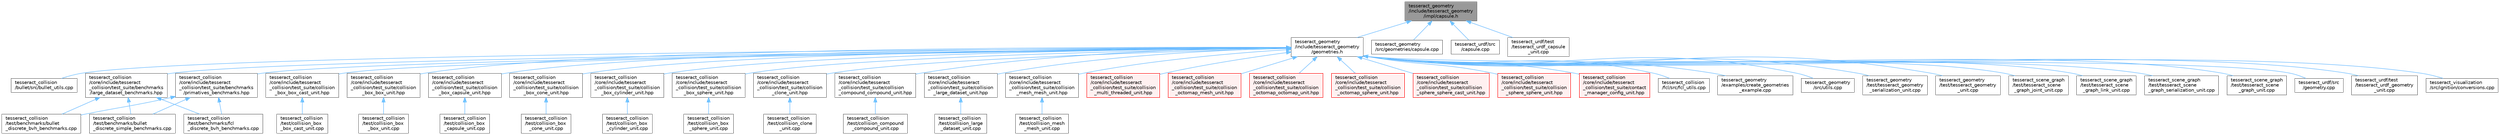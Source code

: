 digraph "tesseract_geometry/include/tesseract_geometry/impl/capsule.h"
{
 // LATEX_PDF_SIZE
  bgcolor="transparent";
  edge [fontname=Helvetica,fontsize=10,labelfontname=Helvetica,labelfontsize=10];
  node [fontname=Helvetica,fontsize=10,shape=box,height=0.2,width=0.4];
  Node1 [label="tesseract_geometry\l/include/tesseract_geometry\l/impl/capsule.h",height=0.2,width=0.4,color="gray40", fillcolor="grey60", style="filled", fontcolor="black",tooltip="Tesseract Capsule Geometry."];
  Node1 -> Node2 [dir="back",color="steelblue1",style="solid"];
  Node2 [label="tesseract_geometry\l/include/tesseract_geometry\l/geometries.h",height=0.2,width=0.4,color="grey40", fillcolor="white", style="filled",URL="$d4/ddb/geometries_8h.html",tooltip="Tesseract Geometries."];
  Node2 -> Node3 [dir="back",color="steelblue1",style="solid"];
  Node3 [label="tesseract_collision\l/bullet/src/bullet_utils.cpp",height=0.2,width=0.4,color="grey40", fillcolor="white", style="filled",URL="$d5/d06/bullet__utils_8cpp.html",tooltip="Tesseract ROS Bullet environment utility function."];
  Node2 -> Node4 [dir="back",color="steelblue1",style="solid"];
  Node4 [label="tesseract_collision\l/core/include/tesseract\l_collision/test_suite/benchmarks\l/large_dataset_benchmarks.hpp",height=0.2,width=0.4,color="grey40", fillcolor="white", style="filled",URL="$d6/dd9/large__dataset__benchmarks_8hpp.html",tooltip=" "];
  Node4 -> Node5 [dir="back",color="steelblue1",style="solid"];
  Node5 [label="tesseract_collision\l/test/benchmarks/bullet\l_discrete_bvh_benchmarks.cpp",height=0.2,width=0.4,color="grey40", fillcolor="white", style="filled",URL="$db/dd3/bullet__discrete__bvh__benchmarks_8cpp.html",tooltip=" "];
  Node4 -> Node6 [dir="back",color="steelblue1",style="solid"];
  Node6 [label="tesseract_collision\l/test/benchmarks/bullet\l_discrete_simple_benchmarks.cpp",height=0.2,width=0.4,color="grey40", fillcolor="white", style="filled",URL="$d8/dbc/bullet__discrete__simple__benchmarks_8cpp.html",tooltip=" "];
  Node4 -> Node7 [dir="back",color="steelblue1",style="solid"];
  Node7 [label="tesseract_collision\l/test/benchmarks/fcl\l_discrete_bvh_benchmarks.cpp",height=0.2,width=0.4,color="grey40", fillcolor="white", style="filled",URL="$db/d3e/fcl__discrete__bvh__benchmarks_8cpp.html",tooltip=" "];
  Node2 -> Node8 [dir="back",color="steelblue1",style="solid"];
  Node8 [label="tesseract_collision\l/core/include/tesseract\l_collision/test_suite/benchmarks\l/primatives_benchmarks.hpp",height=0.2,width=0.4,color="grey40", fillcolor="white", style="filled",URL="$d6/d70/primatives__benchmarks_8hpp.html",tooltip=" "];
  Node8 -> Node5 [dir="back",color="steelblue1",style="solid"];
  Node8 -> Node6 [dir="back",color="steelblue1",style="solid"];
  Node8 -> Node7 [dir="back",color="steelblue1",style="solid"];
  Node2 -> Node9 [dir="back",color="steelblue1",style="solid"];
  Node9 [label="tesseract_collision\l/core/include/tesseract\l_collision/test_suite/collision\l_box_box_cast_unit.hpp",height=0.2,width=0.4,color="grey40", fillcolor="white", style="filled",URL="$d3/d5d/collision__box__box__cast__unit_8hpp.html",tooltip=" "];
  Node9 -> Node10 [dir="back",color="steelblue1",style="solid"];
  Node10 [label="tesseract_collision\l/test/collision_box\l_box_cast_unit.cpp",height=0.2,width=0.4,color="grey40", fillcolor="white", style="filled",URL="$d3/d44/collision__box__box__cast__unit_8cpp.html",tooltip=" "];
  Node2 -> Node11 [dir="back",color="steelblue1",style="solid"];
  Node11 [label="tesseract_collision\l/core/include/tesseract\l_collision/test_suite/collision\l_box_box_unit.hpp",height=0.2,width=0.4,color="grey40", fillcolor="white", style="filled",URL="$d1/d83/collision__box__box__unit_8hpp.html",tooltip=" "];
  Node11 -> Node12 [dir="back",color="steelblue1",style="solid"];
  Node12 [label="tesseract_collision\l/test/collision_box\l_box_unit.cpp",height=0.2,width=0.4,color="grey40", fillcolor="white", style="filled",URL="$df/d8e/collision__box__box__unit_8cpp.html",tooltip=" "];
  Node2 -> Node13 [dir="back",color="steelblue1",style="solid"];
  Node13 [label="tesseract_collision\l/core/include/tesseract\l_collision/test_suite/collision\l_box_capsule_unit.hpp",height=0.2,width=0.4,color="grey40", fillcolor="white", style="filled",URL="$d2/dd3/collision__box__capsule__unit_8hpp.html",tooltip=" "];
  Node13 -> Node14 [dir="back",color="steelblue1",style="solid"];
  Node14 [label="tesseract_collision\l/test/collision_box\l_capsule_unit.cpp",height=0.2,width=0.4,color="grey40", fillcolor="white", style="filled",URL="$d1/d2d/collision__box__capsule__unit_8cpp.html",tooltip=" "];
  Node2 -> Node15 [dir="back",color="steelblue1",style="solid"];
  Node15 [label="tesseract_collision\l/core/include/tesseract\l_collision/test_suite/collision\l_box_cone_unit.hpp",height=0.2,width=0.4,color="grey40", fillcolor="white", style="filled",URL="$de/d86/collision__box__cone__unit_8hpp.html",tooltip=" "];
  Node15 -> Node16 [dir="back",color="steelblue1",style="solid"];
  Node16 [label="tesseract_collision\l/test/collision_box\l_cone_unit.cpp",height=0.2,width=0.4,color="grey40", fillcolor="white", style="filled",URL="$de/d30/collision__box__cone__unit_8cpp.html",tooltip=" "];
  Node2 -> Node17 [dir="back",color="steelblue1",style="solid"];
  Node17 [label="tesseract_collision\l/core/include/tesseract\l_collision/test_suite/collision\l_box_cylinder_unit.hpp",height=0.2,width=0.4,color="grey40", fillcolor="white", style="filled",URL="$d1/d1b/collision__box__cylinder__unit_8hpp.html",tooltip=" "];
  Node17 -> Node18 [dir="back",color="steelblue1",style="solid"];
  Node18 [label="tesseract_collision\l/test/collision_box\l_cylinder_unit.cpp",height=0.2,width=0.4,color="grey40", fillcolor="white", style="filled",URL="$d8/da5/collision__box__cylinder__unit_8cpp.html",tooltip=" "];
  Node2 -> Node19 [dir="back",color="steelblue1",style="solid"];
  Node19 [label="tesseract_collision\l/core/include/tesseract\l_collision/test_suite/collision\l_box_sphere_unit.hpp",height=0.2,width=0.4,color="grey40", fillcolor="white", style="filled",URL="$d8/dd9/collision__box__sphere__unit_8hpp.html",tooltip=" "];
  Node19 -> Node20 [dir="back",color="steelblue1",style="solid"];
  Node20 [label="tesseract_collision\l/test/collision_box\l_sphere_unit.cpp",height=0.2,width=0.4,color="grey40", fillcolor="white", style="filled",URL="$d0/dc5/collision__box__sphere__unit_8cpp.html",tooltip=" "];
  Node2 -> Node21 [dir="back",color="steelblue1",style="solid"];
  Node21 [label="tesseract_collision\l/core/include/tesseract\l_collision/test_suite/collision\l_clone_unit.hpp",height=0.2,width=0.4,color="grey40", fillcolor="white", style="filled",URL="$d6/d36/collision__clone__unit_8hpp.html",tooltip=" "];
  Node21 -> Node22 [dir="back",color="steelblue1",style="solid"];
  Node22 [label="tesseract_collision\l/test/collision_clone\l_unit.cpp",height=0.2,width=0.4,color="grey40", fillcolor="white", style="filled",URL="$d7/dd0/collision__clone__unit_8cpp.html",tooltip=" "];
  Node2 -> Node23 [dir="back",color="steelblue1",style="solid"];
  Node23 [label="tesseract_collision\l/core/include/tesseract\l_collision/test_suite/collision\l_compound_compound_unit.hpp",height=0.2,width=0.4,color="grey40", fillcolor="white", style="filled",URL="$dd/dfd/collision__compound__compound__unit_8hpp.html",tooltip=" "];
  Node23 -> Node24 [dir="back",color="steelblue1",style="solid"];
  Node24 [label="tesseract_collision\l/test/collision_compound\l_compound_unit.cpp",height=0.2,width=0.4,color="grey40", fillcolor="white", style="filled",URL="$df/d9f/collision__compound__compound__unit_8cpp.html",tooltip=" "];
  Node2 -> Node25 [dir="back",color="steelblue1",style="solid"];
  Node25 [label="tesseract_collision\l/core/include/tesseract\l_collision/test_suite/collision\l_large_dataset_unit.hpp",height=0.2,width=0.4,color="grey40", fillcolor="white", style="filled",URL="$d7/d23/collision__large__dataset__unit_8hpp.html",tooltip=" "];
  Node25 -> Node26 [dir="back",color="steelblue1",style="solid"];
  Node26 [label="tesseract_collision\l/test/collision_large\l_dataset_unit.cpp",height=0.2,width=0.4,color="grey40", fillcolor="white", style="filled",URL="$db/d91/collision__large__dataset__unit_8cpp.html",tooltip=" "];
  Node2 -> Node27 [dir="back",color="steelblue1",style="solid"];
  Node27 [label="tesseract_collision\l/core/include/tesseract\l_collision/test_suite/collision\l_mesh_mesh_unit.hpp",height=0.2,width=0.4,color="grey40", fillcolor="white", style="filled",URL="$da/dd9/collision__mesh__mesh__unit_8hpp.html",tooltip=" "];
  Node27 -> Node28 [dir="back",color="steelblue1",style="solid"];
  Node28 [label="tesseract_collision\l/test/collision_mesh\l_mesh_unit.cpp",height=0.2,width=0.4,color="grey40", fillcolor="white", style="filled",URL="$dc/da8/collision__mesh__mesh__unit_8cpp.html",tooltip=" "];
  Node2 -> Node29 [dir="back",color="steelblue1",style="solid"];
  Node29 [label="tesseract_collision\l/core/include/tesseract\l_collision/test_suite/collision\l_multi_threaded_unit.hpp",height=0.2,width=0.4,color="red", fillcolor="#FFF0F0", style="filled",URL="$de/d2c/collision__multi__threaded__unit_8hpp.html",tooltip=" "];
  Node2 -> Node31 [dir="back",color="steelblue1",style="solid"];
  Node31 [label="tesseract_collision\l/core/include/tesseract\l_collision/test_suite/collision\l_octomap_mesh_unit.hpp",height=0.2,width=0.4,color="red", fillcolor="#FFF0F0", style="filled",URL="$d9/d70/collision__octomap__mesh__unit_8hpp.html",tooltip=" "];
  Node2 -> Node33 [dir="back",color="steelblue1",style="solid"];
  Node33 [label="tesseract_collision\l/core/include/tesseract\l_collision/test_suite/collision\l_octomap_octomap_unit.hpp",height=0.2,width=0.4,color="red", fillcolor="#FFF0F0", style="filled",URL="$d7/d2c/collision__octomap__octomap__unit_8hpp.html",tooltip=" "];
  Node2 -> Node35 [dir="back",color="steelblue1",style="solid"];
  Node35 [label="tesseract_collision\l/core/include/tesseract\l_collision/test_suite/collision\l_octomap_sphere_unit.hpp",height=0.2,width=0.4,color="red", fillcolor="#FFF0F0", style="filled",URL="$dc/d2d/collision__octomap__sphere__unit_8hpp.html",tooltip=" "];
  Node2 -> Node37 [dir="back",color="steelblue1",style="solid"];
  Node37 [label="tesseract_collision\l/core/include/tesseract\l_collision/test_suite/collision\l_sphere_sphere_cast_unit.hpp",height=0.2,width=0.4,color="red", fillcolor="#FFF0F0", style="filled",URL="$dd/dce/collision__sphere__sphere__cast__unit_8hpp.html",tooltip=" "];
  Node2 -> Node39 [dir="back",color="steelblue1",style="solid"];
  Node39 [label="tesseract_collision\l/core/include/tesseract\l_collision/test_suite/collision\l_sphere_sphere_unit.hpp",height=0.2,width=0.4,color="red", fillcolor="#FFF0F0", style="filled",URL="$d5/d45/collision__sphere__sphere__unit_8hpp.html",tooltip=" "];
  Node2 -> Node41 [dir="back",color="steelblue1",style="solid"];
  Node41 [label="tesseract_collision\l/core/include/tesseract\l_collision/test_suite/contact\l_manager_config_unit.hpp",height=0.2,width=0.4,color="red", fillcolor="#FFF0F0", style="filled",URL="$d4/df0/contact__manager__config__unit_8hpp.html",tooltip=" "];
  Node2 -> Node43 [dir="back",color="steelblue1",style="solid"];
  Node43 [label="tesseract_collision\l/fcl/src/fcl_utils.cpp",height=0.2,width=0.4,color="grey40", fillcolor="white", style="filled",URL="$dc/d03/fcl__utils_8cpp.html",tooltip="Tesseract ROS FCL Utility Functions."];
  Node2 -> Node44 [dir="back",color="steelblue1",style="solid"];
  Node44 [label="tesseract_geometry\l/examples/create_geometries\l_example.cpp",height=0.2,width=0.4,color="grey40", fillcolor="white", style="filled",URL="$df/d4d/create__geometries__example_8cpp.html",tooltip=" "];
  Node2 -> Node45 [dir="back",color="steelblue1",style="solid"];
  Node45 [label="tesseract_geometry\l/src/utils.cpp",height=0.2,width=0.4,color="grey40", fillcolor="white", style="filled",URL="$d8/dd4/tesseract__geometry_2src_2utils_8cpp.html",tooltip="Tesseract Geometry Utility Function."];
  Node2 -> Node46 [dir="back",color="steelblue1",style="solid"];
  Node46 [label="tesseract_geometry\l/test/tesseract_geometry\l_serialization_unit.cpp",height=0.2,width=0.4,color="grey40", fillcolor="white", style="filled",URL="$d2/d49/tesseract__geometry__serialization__unit_8cpp.html",tooltip="Tests serialization of geometry."];
  Node2 -> Node47 [dir="back",color="steelblue1",style="solid"];
  Node47 [label="tesseract_geometry\l/test/tesseract_geometry\l_unit.cpp",height=0.2,width=0.4,color="grey40", fillcolor="white", style="filled",URL="$d7/d07/tesseract__geometry__unit_8cpp.html",tooltip=" "];
  Node2 -> Node48 [dir="back",color="steelblue1",style="solid"];
  Node48 [label="tesseract_scene_graph\l/test/tesseract_scene\l_graph_joint_unit.cpp",height=0.2,width=0.4,color="grey40", fillcolor="white", style="filled",URL="$dd/dc3/tesseract__scene__graph__joint__unit_8cpp.html",tooltip=" "];
  Node2 -> Node49 [dir="back",color="steelblue1",style="solid"];
  Node49 [label="tesseract_scene_graph\l/test/tesseract_scene\l_graph_link_unit.cpp",height=0.2,width=0.4,color="grey40", fillcolor="white", style="filled",URL="$d3/de4/tesseract__scene__graph__link__unit_8cpp.html",tooltip=" "];
  Node2 -> Node50 [dir="back",color="steelblue1",style="solid"];
  Node50 [label="tesseract_scene_graph\l/test/tesseract_scene\l_graph_serialization_unit.cpp",height=0.2,width=0.4,color="grey40", fillcolor="white", style="filled",URL="$d8/daa/tesseract__scene__graph__serialization__unit_8cpp.html",tooltip="Tests serialization of tesseract_scene_graph."];
  Node2 -> Node51 [dir="back",color="steelblue1",style="solid"];
  Node51 [label="tesseract_scene_graph\l/test/tesseract_scene\l_graph_unit.cpp",height=0.2,width=0.4,color="grey40", fillcolor="white", style="filled",URL="$d3/d30/tesseract__scene__graph__unit_8cpp.html",tooltip=" "];
  Node2 -> Node52 [dir="back",color="steelblue1",style="solid"];
  Node52 [label="tesseract_urdf/src\l/geometry.cpp",height=0.2,width=0.4,color="grey40", fillcolor="white", style="filled",URL="$dc/d89/tesseract__urdf_2src_2geometry_8cpp.html",tooltip="Parse geometry from XML string."];
  Node2 -> Node53 [dir="back",color="steelblue1",style="solid"];
  Node53 [label="tesseract_urdf/test\l/tesseract_urdf_geometry\l_unit.cpp",height=0.2,width=0.4,color="grey40", fillcolor="white", style="filled",URL="$db/d82/tesseract__urdf__geometry__unit_8cpp.html",tooltip=" "];
  Node2 -> Node54 [dir="back",color="steelblue1",style="solid"];
  Node54 [label="tesseract_visualization\l/src/ignition/conversions.cpp",height=0.2,width=0.4,color="grey40", fillcolor="white", style="filled",URL="$de/dae/conversions_8cpp.html",tooltip="A set of conversion between Tesseract and Ignition Robotics objects."];
  Node1 -> Node55 [dir="back",color="steelblue1",style="solid"];
  Node55 [label="tesseract_geometry\l/src/geometries/capsule.cpp",height=0.2,width=0.4,color="grey40", fillcolor="white", style="filled",URL="$d9/dfb/tesseract__geometry_2src_2geometries_2capsule_8cpp.html",tooltip="Tesseract Capsule Geometry."];
  Node1 -> Node56 [dir="back",color="steelblue1",style="solid"];
  Node56 [label="tesseract_urdf/src\l/capsule.cpp",height=0.2,width=0.4,color="grey40", fillcolor="white", style="filled",URL="$d8/d78/tesseract__urdf_2src_2capsule_8cpp.html",tooltip="Parse capsule from xml string."];
  Node1 -> Node57 [dir="back",color="steelblue1",style="solid"];
  Node57 [label="tesseract_urdf/test\l/tesseract_urdf_capsule\l_unit.cpp",height=0.2,width=0.4,color="grey40", fillcolor="white", style="filled",URL="$db/db4/tesseract__urdf__capsule__unit_8cpp.html",tooltip=" "];
}
